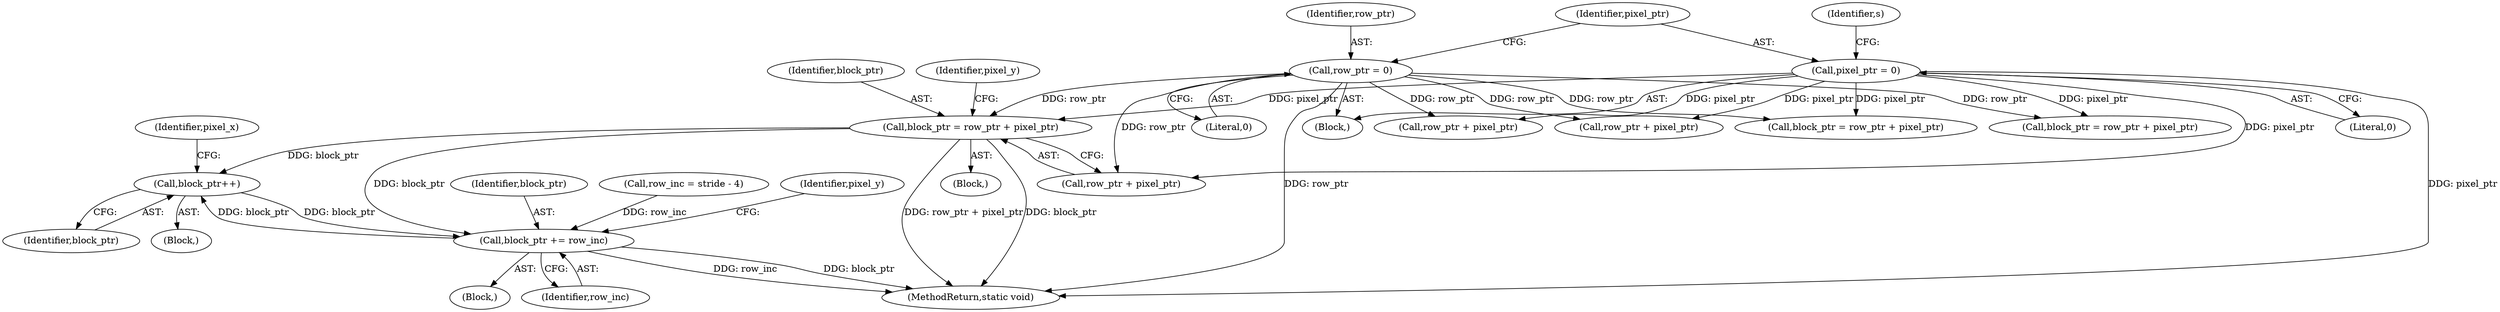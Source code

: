 digraph "1_FFmpeg_3819db745da2ac7fb3faacb116788c32f4753f34@integer" {
"1000349" [label="(Call,block_ptr = row_ptr + pixel_ptr)"];
"1000179" [label="(Call,row_ptr = 0)"];
"1000183" [label="(Call,pixel_ptr = 0)"];
"1000379" [label="(Call,block_ptr++)"];
"1000381" [label="(Call,block_ptr += row_inc)"];
"1000571" [label="(Call,block_ptr = row_ptr + pixel_ptr)"];
"1000641" [label="(Call,row_ptr + pixel_ptr)"];
"1000184" [label="(Identifier,pixel_ptr)"];
"1000382" [label="(Identifier,block_ptr)"];
"1000179" [label="(Call,row_ptr = 0)"];
"1000356" [label="(Identifier,pixel_y)"];
"1000180" [label="(Identifier,row_ptr)"];
"1000194" [label="(Identifier,s)"];
"1000144" [label="(Call,row_inc = stride - 4)"];
"1000380" [label="(Identifier,block_ptr)"];
"1000362" [label="(Identifier,pixel_y)"];
"1000363" [label="(Block,)"];
"1000379" [label="(Call,block_ptr++)"];
"1000639" [label="(Call,block_ptr = row_ptr + pixel_ptr)"];
"1000573" [label="(Call,row_ptr + pixel_ptr)"];
"1000383" [label="(Identifier,row_inc)"];
"1000349" [label="(Call,block_ptr = row_ptr + pixel_ptr)"];
"1000350" [label="(Identifier,block_ptr)"];
"1000183" [label="(Call,pixel_ptr = 0)"];
"1000348" [label="(Block,)"];
"1000372" [label="(Identifier,pixel_x)"];
"1000185" [label="(Literal,0)"];
"1000181" [label="(Literal,0)"];
"1000381" [label="(Call,block_ptr += row_inc)"];
"1000351" [label="(Call,row_ptr + pixel_ptr)"];
"1000122" [label="(Block,)"];
"1000709" [label="(MethodReturn,static void)"];
"1000373" [label="(Block,)"];
"1000349" -> "1000348"  [label="AST: "];
"1000349" -> "1000351"  [label="CFG: "];
"1000350" -> "1000349"  [label="AST: "];
"1000351" -> "1000349"  [label="AST: "];
"1000356" -> "1000349"  [label="CFG: "];
"1000349" -> "1000709"  [label="DDG: row_ptr + pixel_ptr"];
"1000349" -> "1000709"  [label="DDG: block_ptr"];
"1000179" -> "1000349"  [label="DDG: row_ptr"];
"1000183" -> "1000349"  [label="DDG: pixel_ptr"];
"1000349" -> "1000379"  [label="DDG: block_ptr"];
"1000349" -> "1000381"  [label="DDG: block_ptr"];
"1000179" -> "1000122"  [label="AST: "];
"1000179" -> "1000181"  [label="CFG: "];
"1000180" -> "1000179"  [label="AST: "];
"1000181" -> "1000179"  [label="AST: "];
"1000184" -> "1000179"  [label="CFG: "];
"1000179" -> "1000709"  [label="DDG: row_ptr"];
"1000179" -> "1000351"  [label="DDG: row_ptr"];
"1000179" -> "1000571"  [label="DDG: row_ptr"];
"1000179" -> "1000573"  [label="DDG: row_ptr"];
"1000179" -> "1000639"  [label="DDG: row_ptr"];
"1000179" -> "1000641"  [label="DDG: row_ptr"];
"1000183" -> "1000122"  [label="AST: "];
"1000183" -> "1000185"  [label="CFG: "];
"1000184" -> "1000183"  [label="AST: "];
"1000185" -> "1000183"  [label="AST: "];
"1000194" -> "1000183"  [label="CFG: "];
"1000183" -> "1000709"  [label="DDG: pixel_ptr"];
"1000183" -> "1000351"  [label="DDG: pixel_ptr"];
"1000183" -> "1000571"  [label="DDG: pixel_ptr"];
"1000183" -> "1000573"  [label="DDG: pixel_ptr"];
"1000183" -> "1000639"  [label="DDG: pixel_ptr"];
"1000183" -> "1000641"  [label="DDG: pixel_ptr"];
"1000379" -> "1000373"  [label="AST: "];
"1000379" -> "1000380"  [label="CFG: "];
"1000380" -> "1000379"  [label="AST: "];
"1000372" -> "1000379"  [label="CFG: "];
"1000381" -> "1000379"  [label="DDG: block_ptr"];
"1000379" -> "1000381"  [label="DDG: block_ptr"];
"1000381" -> "1000363"  [label="AST: "];
"1000381" -> "1000383"  [label="CFG: "];
"1000382" -> "1000381"  [label="AST: "];
"1000383" -> "1000381"  [label="AST: "];
"1000362" -> "1000381"  [label="CFG: "];
"1000381" -> "1000709"  [label="DDG: row_inc"];
"1000381" -> "1000709"  [label="DDG: block_ptr"];
"1000144" -> "1000381"  [label="DDG: row_inc"];
}
